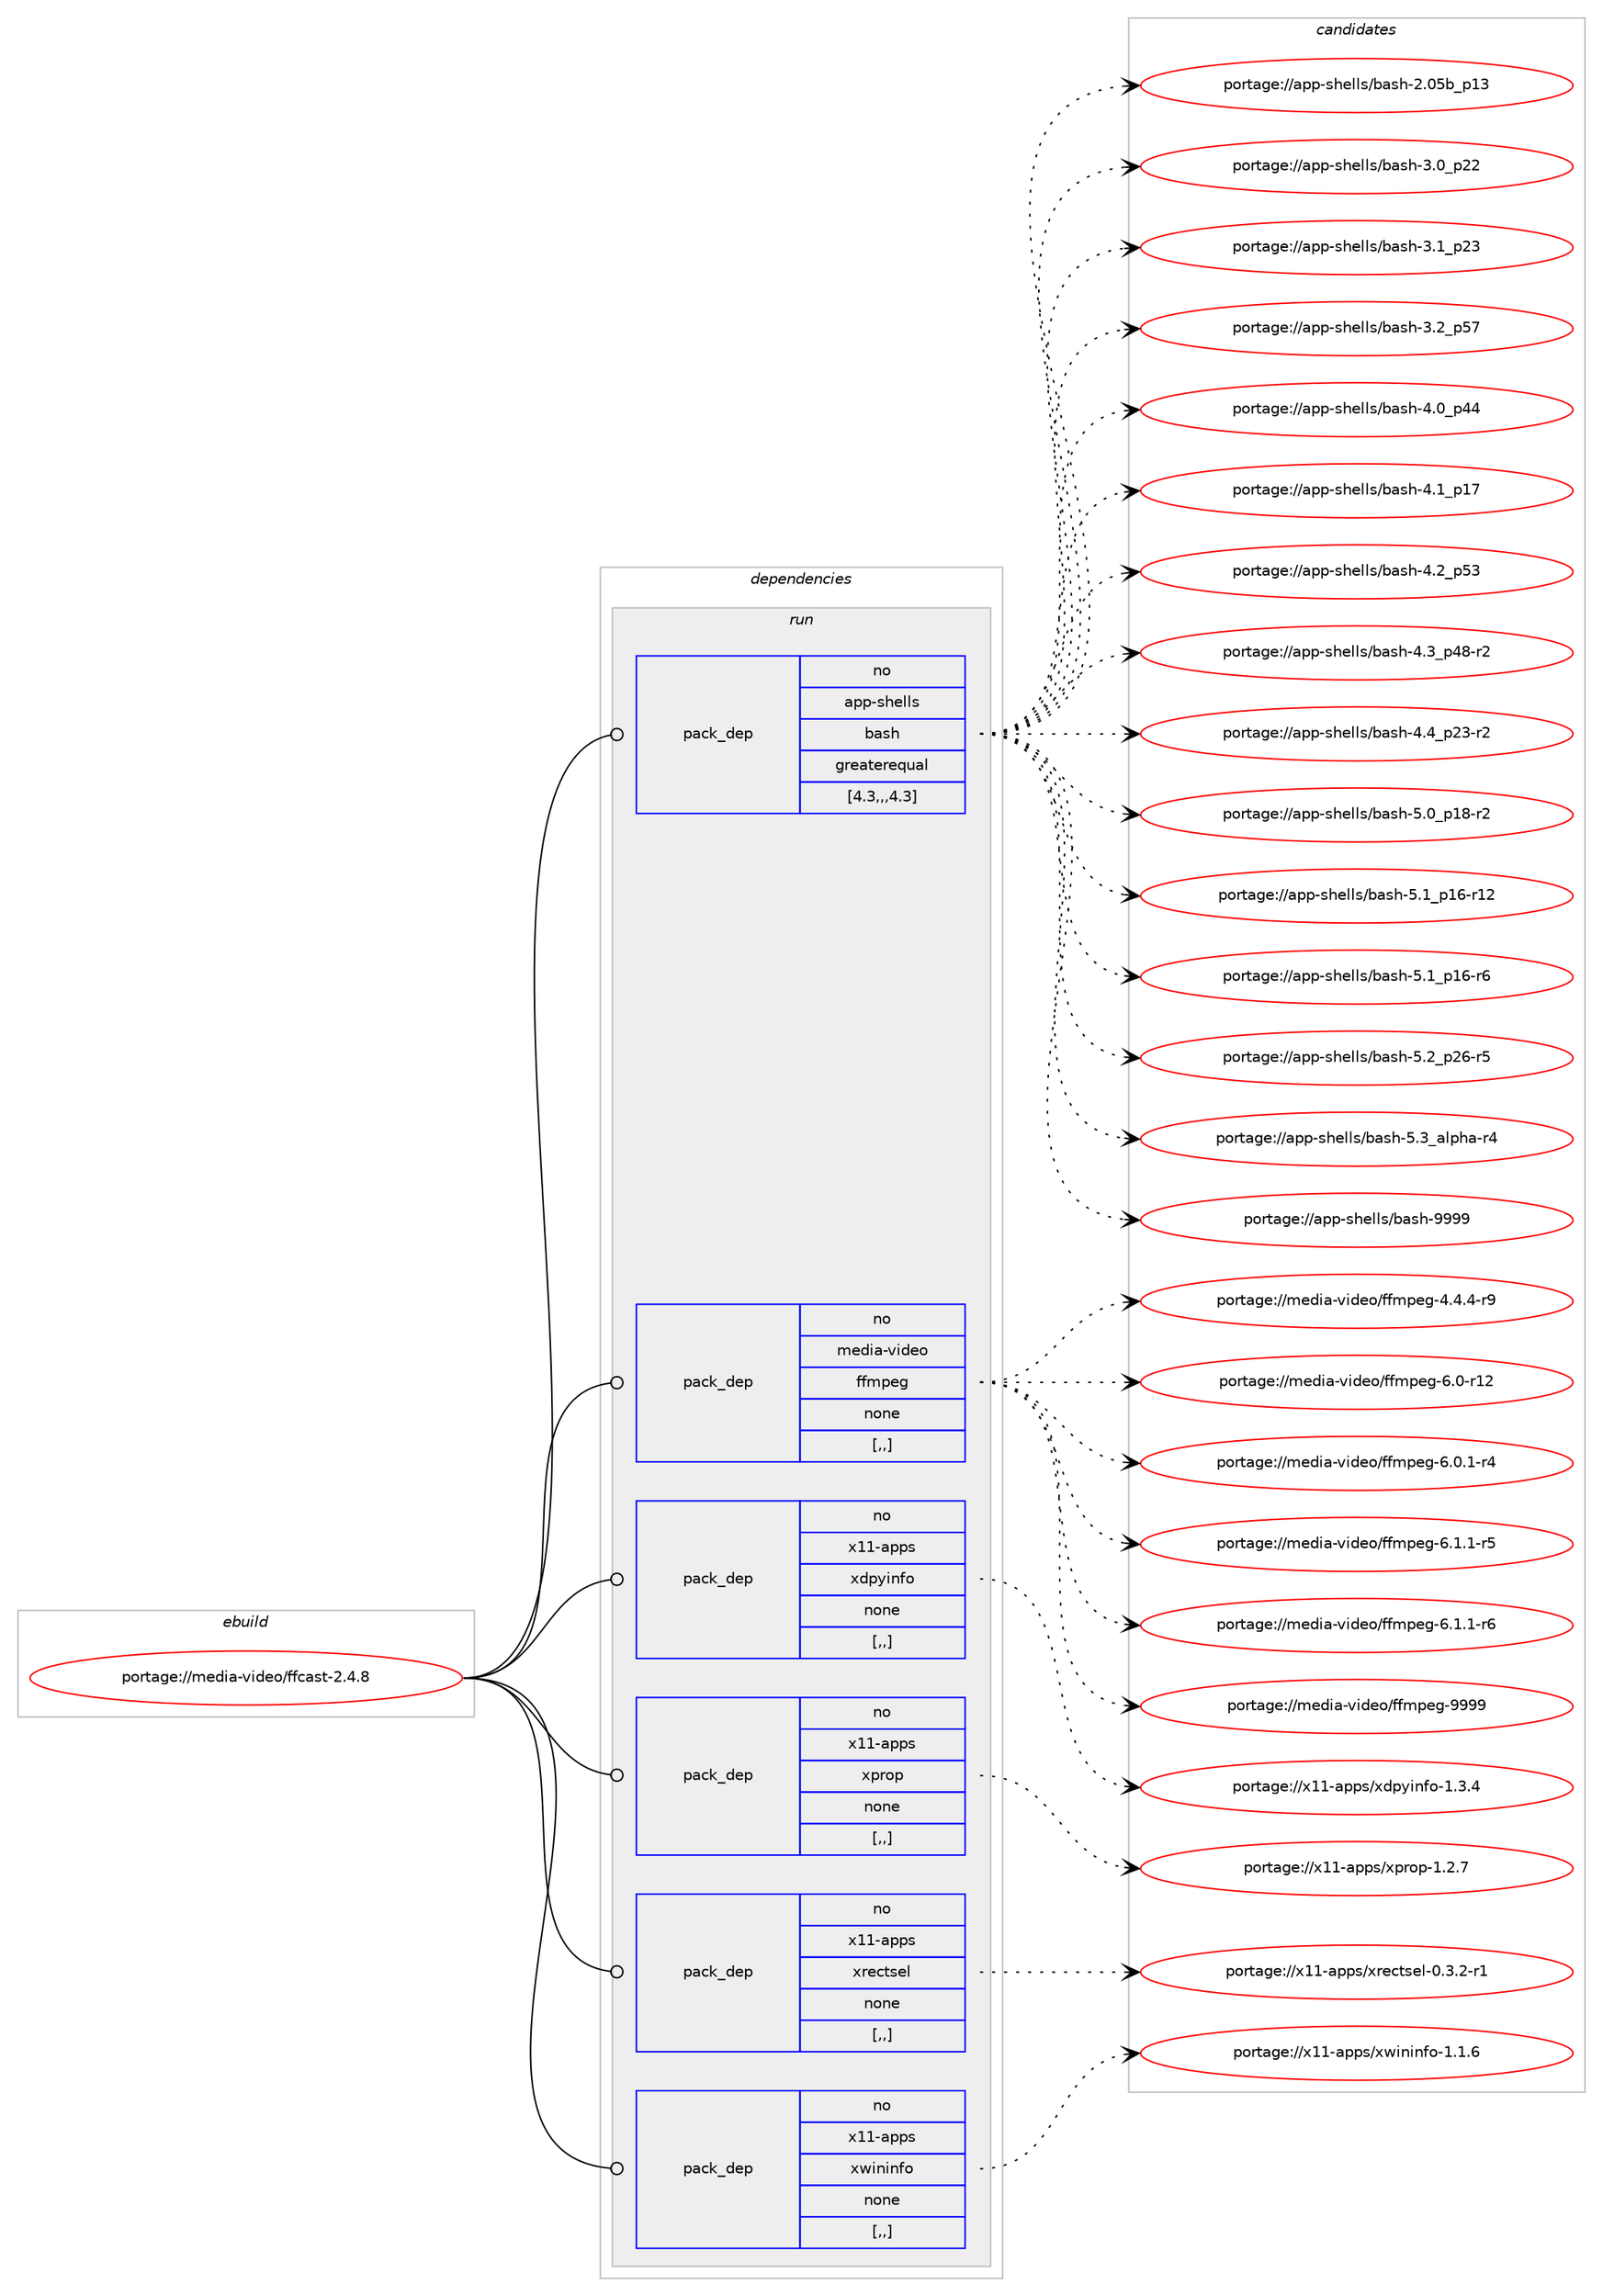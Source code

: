 digraph prolog {

# *************
# Graph options
# *************

newrank=true;
concentrate=true;
compound=true;
graph [rankdir=LR,fontname=Helvetica,fontsize=10,ranksep=1.5];#, ranksep=2.5, nodesep=0.2];
edge  [arrowhead=vee];
node  [fontname=Helvetica,fontsize=10];

# **********
# The ebuild
# **********

subgraph cluster_leftcol {
color=gray;
rank=same;
label=<<i>ebuild</i>>;
id [label="portage://media-video/ffcast-2.4.8", color=red, width=4, href="../media-video/ffcast-2.4.8.svg"];
}

# ****************
# The dependencies
# ****************

subgraph cluster_midcol {
color=gray;
label=<<i>dependencies</i>>;
subgraph cluster_compile {
fillcolor="#eeeeee";
style=filled;
label=<<i>compile</i>>;
}
subgraph cluster_compileandrun {
fillcolor="#eeeeee";
style=filled;
label=<<i>compile and run</i>>;
}
subgraph cluster_run {
fillcolor="#eeeeee";
style=filled;
label=<<i>run</i>>;
subgraph pack235215 {
dependency318598 [label=<<TABLE BORDER="0" CELLBORDER="1" CELLSPACING="0" CELLPADDING="4" WIDTH="220"><TR><TD ROWSPAN="6" CELLPADDING="30">pack_dep</TD></TR><TR><TD WIDTH="110">no</TD></TR><TR><TD>app-shells</TD></TR><TR><TD>bash</TD></TR><TR><TD>greaterequal</TD></TR><TR><TD>[4.3,,,4.3]</TD></TR></TABLE>>, shape=none, color=blue];
}
id:e -> dependency318598:w [weight=20,style="solid",arrowhead="odot"];
subgraph pack235216 {
dependency318599 [label=<<TABLE BORDER="0" CELLBORDER="1" CELLSPACING="0" CELLPADDING="4" WIDTH="220"><TR><TD ROWSPAN="6" CELLPADDING="30">pack_dep</TD></TR><TR><TD WIDTH="110">no</TD></TR><TR><TD>media-video</TD></TR><TR><TD>ffmpeg</TD></TR><TR><TD>none</TD></TR><TR><TD>[,,]</TD></TR></TABLE>>, shape=none, color=blue];
}
id:e -> dependency318599:w [weight=20,style="solid",arrowhead="odot"];
subgraph pack235217 {
dependency318600 [label=<<TABLE BORDER="0" CELLBORDER="1" CELLSPACING="0" CELLPADDING="4" WIDTH="220"><TR><TD ROWSPAN="6" CELLPADDING="30">pack_dep</TD></TR><TR><TD WIDTH="110">no</TD></TR><TR><TD>x11-apps</TD></TR><TR><TD>xdpyinfo</TD></TR><TR><TD>none</TD></TR><TR><TD>[,,]</TD></TR></TABLE>>, shape=none, color=blue];
}
id:e -> dependency318600:w [weight=20,style="solid",arrowhead="odot"];
subgraph pack235218 {
dependency318601 [label=<<TABLE BORDER="0" CELLBORDER="1" CELLSPACING="0" CELLPADDING="4" WIDTH="220"><TR><TD ROWSPAN="6" CELLPADDING="30">pack_dep</TD></TR><TR><TD WIDTH="110">no</TD></TR><TR><TD>x11-apps</TD></TR><TR><TD>xprop</TD></TR><TR><TD>none</TD></TR><TR><TD>[,,]</TD></TR></TABLE>>, shape=none, color=blue];
}
id:e -> dependency318601:w [weight=20,style="solid",arrowhead="odot"];
subgraph pack235219 {
dependency318602 [label=<<TABLE BORDER="0" CELLBORDER="1" CELLSPACING="0" CELLPADDING="4" WIDTH="220"><TR><TD ROWSPAN="6" CELLPADDING="30">pack_dep</TD></TR><TR><TD WIDTH="110">no</TD></TR><TR><TD>x11-apps</TD></TR><TR><TD>xrectsel</TD></TR><TR><TD>none</TD></TR><TR><TD>[,,]</TD></TR></TABLE>>, shape=none, color=blue];
}
id:e -> dependency318602:w [weight=20,style="solid",arrowhead="odot"];
subgraph pack235220 {
dependency318603 [label=<<TABLE BORDER="0" CELLBORDER="1" CELLSPACING="0" CELLPADDING="4" WIDTH="220"><TR><TD ROWSPAN="6" CELLPADDING="30">pack_dep</TD></TR><TR><TD WIDTH="110">no</TD></TR><TR><TD>x11-apps</TD></TR><TR><TD>xwininfo</TD></TR><TR><TD>none</TD></TR><TR><TD>[,,]</TD></TR></TABLE>>, shape=none, color=blue];
}
id:e -> dependency318603:w [weight=20,style="solid",arrowhead="odot"];
}
}

# **************
# The candidates
# **************

subgraph cluster_choices {
rank=same;
color=gray;
label=<<i>candidates</i>>;

subgraph choice235215 {
color=black;
nodesep=1;
choice9711211245115104101108108115479897115104455046485398951124951 [label="portage://app-shells/bash-2.05b_p13", color=red, width=4,href="../app-shells/bash-2.05b_p13.svg"];
choice971121124511510410110810811547989711510445514648951125050 [label="portage://app-shells/bash-3.0_p22", color=red, width=4,href="../app-shells/bash-3.0_p22.svg"];
choice971121124511510410110810811547989711510445514649951125051 [label="portage://app-shells/bash-3.1_p23", color=red, width=4,href="../app-shells/bash-3.1_p23.svg"];
choice971121124511510410110810811547989711510445514650951125355 [label="portage://app-shells/bash-3.2_p57", color=red, width=4,href="../app-shells/bash-3.2_p57.svg"];
choice971121124511510410110810811547989711510445524648951125252 [label="portage://app-shells/bash-4.0_p44", color=red, width=4,href="../app-shells/bash-4.0_p44.svg"];
choice971121124511510410110810811547989711510445524649951124955 [label="portage://app-shells/bash-4.1_p17", color=red, width=4,href="../app-shells/bash-4.1_p17.svg"];
choice971121124511510410110810811547989711510445524650951125351 [label="portage://app-shells/bash-4.2_p53", color=red, width=4,href="../app-shells/bash-4.2_p53.svg"];
choice9711211245115104101108108115479897115104455246519511252564511450 [label="portage://app-shells/bash-4.3_p48-r2", color=red, width=4,href="../app-shells/bash-4.3_p48-r2.svg"];
choice9711211245115104101108108115479897115104455246529511250514511450 [label="portage://app-shells/bash-4.4_p23-r2", color=red, width=4,href="../app-shells/bash-4.4_p23-r2.svg"];
choice9711211245115104101108108115479897115104455346489511249564511450 [label="portage://app-shells/bash-5.0_p18-r2", color=red, width=4,href="../app-shells/bash-5.0_p18-r2.svg"];
choice971121124511510410110810811547989711510445534649951124954451144950 [label="portage://app-shells/bash-5.1_p16-r12", color=red, width=4,href="../app-shells/bash-5.1_p16-r12.svg"];
choice9711211245115104101108108115479897115104455346499511249544511454 [label="portage://app-shells/bash-5.1_p16-r6", color=red, width=4,href="../app-shells/bash-5.1_p16-r6.svg"];
choice9711211245115104101108108115479897115104455346509511250544511453 [label="portage://app-shells/bash-5.2_p26-r5", color=red, width=4,href="../app-shells/bash-5.2_p26-r5.svg"];
choice9711211245115104101108108115479897115104455346519597108112104974511452 [label="portage://app-shells/bash-5.3_alpha-r4", color=red, width=4,href="../app-shells/bash-5.3_alpha-r4.svg"];
choice97112112451151041011081081154798971151044557575757 [label="portage://app-shells/bash-9999", color=red, width=4,href="../app-shells/bash-9999.svg"];
dependency318598:e -> choice9711211245115104101108108115479897115104455046485398951124951:w [style=dotted,weight="100"];
dependency318598:e -> choice971121124511510410110810811547989711510445514648951125050:w [style=dotted,weight="100"];
dependency318598:e -> choice971121124511510410110810811547989711510445514649951125051:w [style=dotted,weight="100"];
dependency318598:e -> choice971121124511510410110810811547989711510445514650951125355:w [style=dotted,weight="100"];
dependency318598:e -> choice971121124511510410110810811547989711510445524648951125252:w [style=dotted,weight="100"];
dependency318598:e -> choice971121124511510410110810811547989711510445524649951124955:w [style=dotted,weight="100"];
dependency318598:e -> choice971121124511510410110810811547989711510445524650951125351:w [style=dotted,weight="100"];
dependency318598:e -> choice9711211245115104101108108115479897115104455246519511252564511450:w [style=dotted,weight="100"];
dependency318598:e -> choice9711211245115104101108108115479897115104455246529511250514511450:w [style=dotted,weight="100"];
dependency318598:e -> choice9711211245115104101108108115479897115104455346489511249564511450:w [style=dotted,weight="100"];
dependency318598:e -> choice971121124511510410110810811547989711510445534649951124954451144950:w [style=dotted,weight="100"];
dependency318598:e -> choice9711211245115104101108108115479897115104455346499511249544511454:w [style=dotted,weight="100"];
dependency318598:e -> choice9711211245115104101108108115479897115104455346509511250544511453:w [style=dotted,weight="100"];
dependency318598:e -> choice9711211245115104101108108115479897115104455346519597108112104974511452:w [style=dotted,weight="100"];
dependency318598:e -> choice97112112451151041011081081154798971151044557575757:w [style=dotted,weight="100"];
}
subgraph choice235216 {
color=black;
nodesep=1;
choice1091011001059745118105100101111471021021091121011034552465246524511457 [label="portage://media-video/ffmpeg-4.4.4-r9", color=red, width=4,href="../media-video/ffmpeg-4.4.4-r9.svg"];
choice10910110010597451181051001011114710210210911210110345544648451144950 [label="portage://media-video/ffmpeg-6.0-r12", color=red, width=4,href="../media-video/ffmpeg-6.0-r12.svg"];
choice1091011001059745118105100101111471021021091121011034554464846494511452 [label="portage://media-video/ffmpeg-6.0.1-r4", color=red, width=4,href="../media-video/ffmpeg-6.0.1-r4.svg"];
choice1091011001059745118105100101111471021021091121011034554464946494511453 [label="portage://media-video/ffmpeg-6.1.1-r5", color=red, width=4,href="../media-video/ffmpeg-6.1.1-r5.svg"];
choice1091011001059745118105100101111471021021091121011034554464946494511454 [label="portage://media-video/ffmpeg-6.1.1-r6", color=red, width=4,href="../media-video/ffmpeg-6.1.1-r6.svg"];
choice1091011001059745118105100101111471021021091121011034557575757 [label="portage://media-video/ffmpeg-9999", color=red, width=4,href="../media-video/ffmpeg-9999.svg"];
dependency318599:e -> choice1091011001059745118105100101111471021021091121011034552465246524511457:w [style=dotted,weight="100"];
dependency318599:e -> choice10910110010597451181051001011114710210210911210110345544648451144950:w [style=dotted,weight="100"];
dependency318599:e -> choice1091011001059745118105100101111471021021091121011034554464846494511452:w [style=dotted,weight="100"];
dependency318599:e -> choice1091011001059745118105100101111471021021091121011034554464946494511453:w [style=dotted,weight="100"];
dependency318599:e -> choice1091011001059745118105100101111471021021091121011034554464946494511454:w [style=dotted,weight="100"];
dependency318599:e -> choice1091011001059745118105100101111471021021091121011034557575757:w [style=dotted,weight="100"];
}
subgraph choice235217 {
color=black;
nodesep=1;
choice1204949459711211211547120100112121105110102111454946514652 [label="portage://x11-apps/xdpyinfo-1.3.4", color=red, width=4,href="../x11-apps/xdpyinfo-1.3.4.svg"];
dependency318600:e -> choice1204949459711211211547120100112121105110102111454946514652:w [style=dotted,weight="100"];
}
subgraph choice235218 {
color=black;
nodesep=1;
choice1204949459711211211547120112114111112454946504655 [label="portage://x11-apps/xprop-1.2.7", color=red, width=4,href="../x11-apps/xprop-1.2.7.svg"];
dependency318601:e -> choice1204949459711211211547120112114111112454946504655:w [style=dotted,weight="100"];
}
subgraph choice235219 {
color=black;
nodesep=1;
choice1204949459711211211547120114101991161151011084548465146504511449 [label="portage://x11-apps/xrectsel-0.3.2-r1", color=red, width=4,href="../x11-apps/xrectsel-0.3.2-r1.svg"];
dependency318602:e -> choice1204949459711211211547120114101991161151011084548465146504511449:w [style=dotted,weight="100"];
}
subgraph choice235220 {
color=black;
nodesep=1;
choice1204949459711211211547120119105110105110102111454946494654 [label="portage://x11-apps/xwininfo-1.1.6", color=red, width=4,href="../x11-apps/xwininfo-1.1.6.svg"];
dependency318603:e -> choice1204949459711211211547120119105110105110102111454946494654:w [style=dotted,weight="100"];
}
}

}
